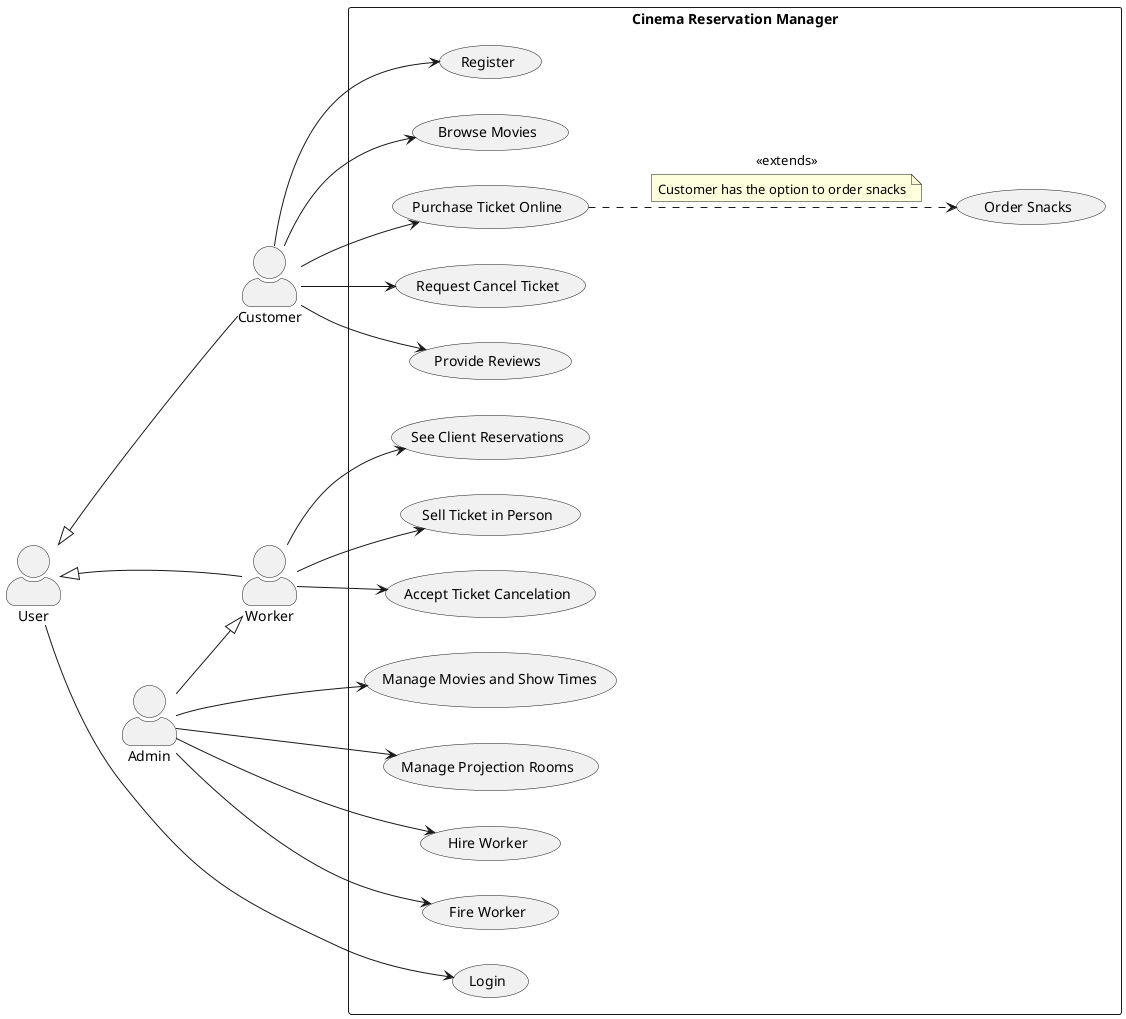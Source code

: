 @startuml
skinparam actorStyle awesome
left to right direction

' Define all actors
actor User as U
actor Customer
actor Worker
actor Admin

' Move "User" behind other actors
U -[hidden]-> Customer
U -[hidden]-> Worker
U -[hidden]-> Admin

' Define generalizations
Customer --|> U
Worker --|> U
Admin --|> Worker

rectangle "Cinema Reservation Manager" {
    (Register) as UC1
    (Login) as UC2
    (Browse Movies) as UC3
    (Purchase Ticket Online) as UC4
    (Order Snacks) as UC5
    (Request Cancel Ticket) as UC6
    (Provide Reviews) as UC7
    (See Client Reservations) as UC8
    (Manage Movies and Show Times) as UC9
    (Manage Projection Rooms) as UC10
   ' (Generate Revenue Report) as UC
    (Hire Worker) as UC11
    (Fire Worker) as UC12
    (Sell Ticket in Person) as UC13
    (Accept Ticket Cancelation) as UC14

    ' User interactions
    U --> UC2

    ' Customer interactions
    Customer --> UC1
    Customer --> UC3
    Customer --> UC4
    Customer --> UC6
    Customer --> UC7

    ' Worker interactions
    Worker --> UC8
    Worker --> UC13
    Worker --> UC14

    ' Extend relationship for ordering snacks
    UC4 ..> UC5 : <<extends>>
    note on link
       Customer has the option to order snacks
    end note

    ' Admin interactions
    Admin --> UC9
    Admin --> UC10
    Admin --> UC12
    Admin --> UC11
}
@enduml
